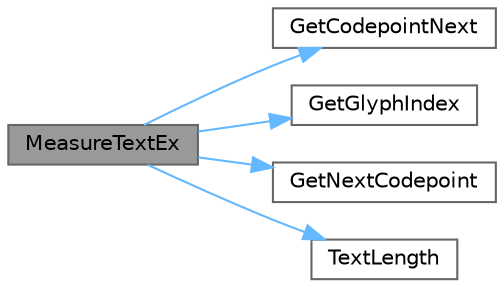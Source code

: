 digraph "MeasureTextEx"
{
 // LATEX_PDF_SIZE
  bgcolor="transparent";
  edge [fontname=Helvetica,fontsize=10,labelfontname=Helvetica,labelfontsize=10];
  node [fontname=Helvetica,fontsize=10,shape=box,height=0.2,width=0.4];
  rankdir="LR";
  Node1 [id="Node000001",label="MeasureTextEx",height=0.2,width=0.4,color="gray40", fillcolor="grey60", style="filled", fontcolor="black",tooltip=" "];
  Node1 -> Node2 [id="edge5_Node000001_Node000002",color="steelblue1",style="solid",tooltip=" "];
  Node2 [id="Node000002",label="GetCodepointNext",height=0.2,width=0.4,color="grey40", fillcolor="white", style="filled",URL="$_classes_2lib_2rtext_8c.html#a502188494be285261d46b843b122c97a",tooltip=" "];
  Node1 -> Node3 [id="edge6_Node000001_Node000003",color="steelblue1",style="solid",tooltip=" "];
  Node3 [id="Node000003",label="GetGlyphIndex",height=0.2,width=0.4,color="grey40", fillcolor="white", style="filled",URL="$_classes_2lib_2raylib_2src_2text_8c.html#a37c1bca5f2d858bf4f0a75788cf537e0",tooltip=" "];
  Node1 -> Node4 [id="edge7_Node000001_Node000004",color="steelblue1",style="solid",tooltip=" "];
  Node4 [id="Node000004",label="GetNextCodepoint",height=0.2,width=0.4,color="grey40", fillcolor="white", style="filled",URL="$_classes_2lib_2raylib_2src_2text_8c.html#ab46ca91757f17dfaf87858d1bdaadb35",tooltip=" "];
  Node1 -> Node5 [id="edge8_Node000001_Node000005",color="steelblue1",style="solid",tooltip=" "];
  Node5 [id="Node000005",label="TextLength",height=0.2,width=0.4,color="grey40", fillcolor="white", style="filled",URL="$_classes_2lib_2raylib_2src_2text_8c.html#a5ac8f1891934193dc88fd85f493c3a41",tooltip=" "];
}
